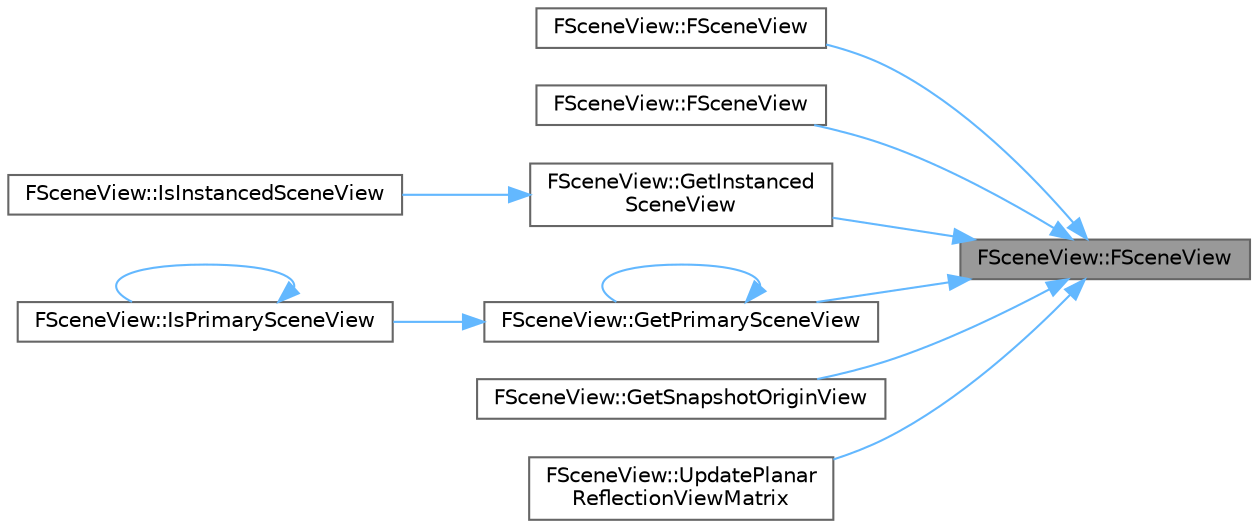 digraph "FSceneView::FSceneView"
{
 // INTERACTIVE_SVG=YES
 // LATEX_PDF_SIZE
  bgcolor="transparent";
  edge [fontname=Helvetica,fontsize=10,labelfontname=Helvetica,labelfontsize=10];
  node [fontname=Helvetica,fontsize=10,shape=box,height=0.2,width=0.4];
  rankdir="RL";
  Node1 [id="Node000001",label="FSceneView::FSceneView",height=0.2,width=0.4,color="gray40", fillcolor="grey60", style="filled", fontcolor="black",tooltip="Initialization constructor."];
  Node1 -> Node2 [id="edge1_Node000001_Node000002",dir="back",color="steelblue1",style="solid",tooltip=" "];
  Node2 [id="Node000002",label="FSceneView::FSceneView",height=0.2,width=0.4,color="grey40", fillcolor="white", style="filled",URL="$d1/d4c/classFSceneView.html#a46fdf39daba277ffeb8397bbfe2462ed",tooltip="These are only needed because of deprecated members being accessed in them."];
  Node1 -> Node3 [id="edge2_Node000001_Node000003",dir="back",color="steelblue1",style="solid",tooltip=" "];
  Node3 [id="Node000003",label="FSceneView::FSceneView",height=0.2,width=0.4,color="grey40", fillcolor="white", style="filled",URL="$d1/d4c/classFSceneView.html#acaa60a704bbe7896dc43c859679636c2",tooltip=" "];
  Node1 -> Node4 [id="edge3_Node000001_Node000004",dir="back",color="steelblue1",style="solid",tooltip=" "];
  Node4 [id="Node000004",label="FSceneView::GetInstanced\lSceneView",height=0.2,width=0.4,color="grey40", fillcolor="white", style="filled",URL="$d1/d4c/classFSceneView.html#a736dd23f775f22a88352b80b0154add3",tooltip="Get the first secondary view associated with the primary view."];
  Node4 -> Node5 [id="edge4_Node000004_Node000005",dir="back",color="steelblue1",style="solid",tooltip=" "];
  Node5 [id="Node000005",label="FSceneView::IsInstancedSceneView",height=0.2,width=0.4,color="grey40", fillcolor="white", style="filled",URL="$d1/d4c/classFSceneView.html#a083b00fd6b5778da9832bdd32659850d",tooltip="Checks whether this is the instanced view of a stereo pair."];
  Node1 -> Node6 [id="edge5_Node000001_Node000006",dir="back",color="steelblue1",style="solid",tooltip=" "];
  Node6 [id="Node000006",label="FSceneView::GetPrimarySceneView",height=0.2,width=0.4,color="grey40", fillcolor="white", style="filled",URL="$d1/d4c/classFSceneView.html#ac54935548ab71d66c1b4c73d5a688e8e",tooltip="Get the primary view associated with the secondary view."];
  Node6 -> Node6 [id="edge6_Node000006_Node000006",dir="back",color="steelblue1",style="solid",tooltip=" "];
  Node6 -> Node7 [id="edge7_Node000006_Node000007",dir="back",color="steelblue1",style="solid",tooltip=" "];
  Node7 [id="Node000007",label="FSceneView::IsPrimarySceneView",height=0.2,width=0.4,color="grey40", fillcolor="white", style="filled",URL="$d1/d4c/classFSceneView.html#a823483ba5cf9db5c2a1002e25ea75d33",tooltip="Checks whether this is the primary view of a stereo pair (important in instanced stereo rendering)."];
  Node7 -> Node7 [id="edge8_Node000007_Node000007",dir="back",color="steelblue1",style="solid",tooltip=" "];
  Node1 -> Node8 [id="edge9_Node000001_Node000008",dir="back",color="steelblue1",style="solid",tooltip=" "];
  Node8 [id="Node000008",label="FSceneView::GetSnapshotOriginView",height=0.2,width=0.4,color="grey40", fillcolor="white", style="filled",URL="$d1/d4c/classFSceneView.html#a0d861bf1424fb697c1c368e7700192d0",tooltip=" "];
  Node1 -> Node9 [id="edge10_Node000001_Node000009",dir="back",color="steelblue1",style="solid",tooltip=" "];
  Node9 [id="Node000009",label="FSceneView::UpdatePlanar\lReflectionViewMatrix",height=0.2,width=0.4,color="grey40", fillcolor="white", style="filled",URL="$d1/d4c/classFSceneView.html#a7eba99646b6e23456921d2cec2fb21fe",tooltip="If we late update a view, we need to also late update any planar reflection views derived from it."];
}

